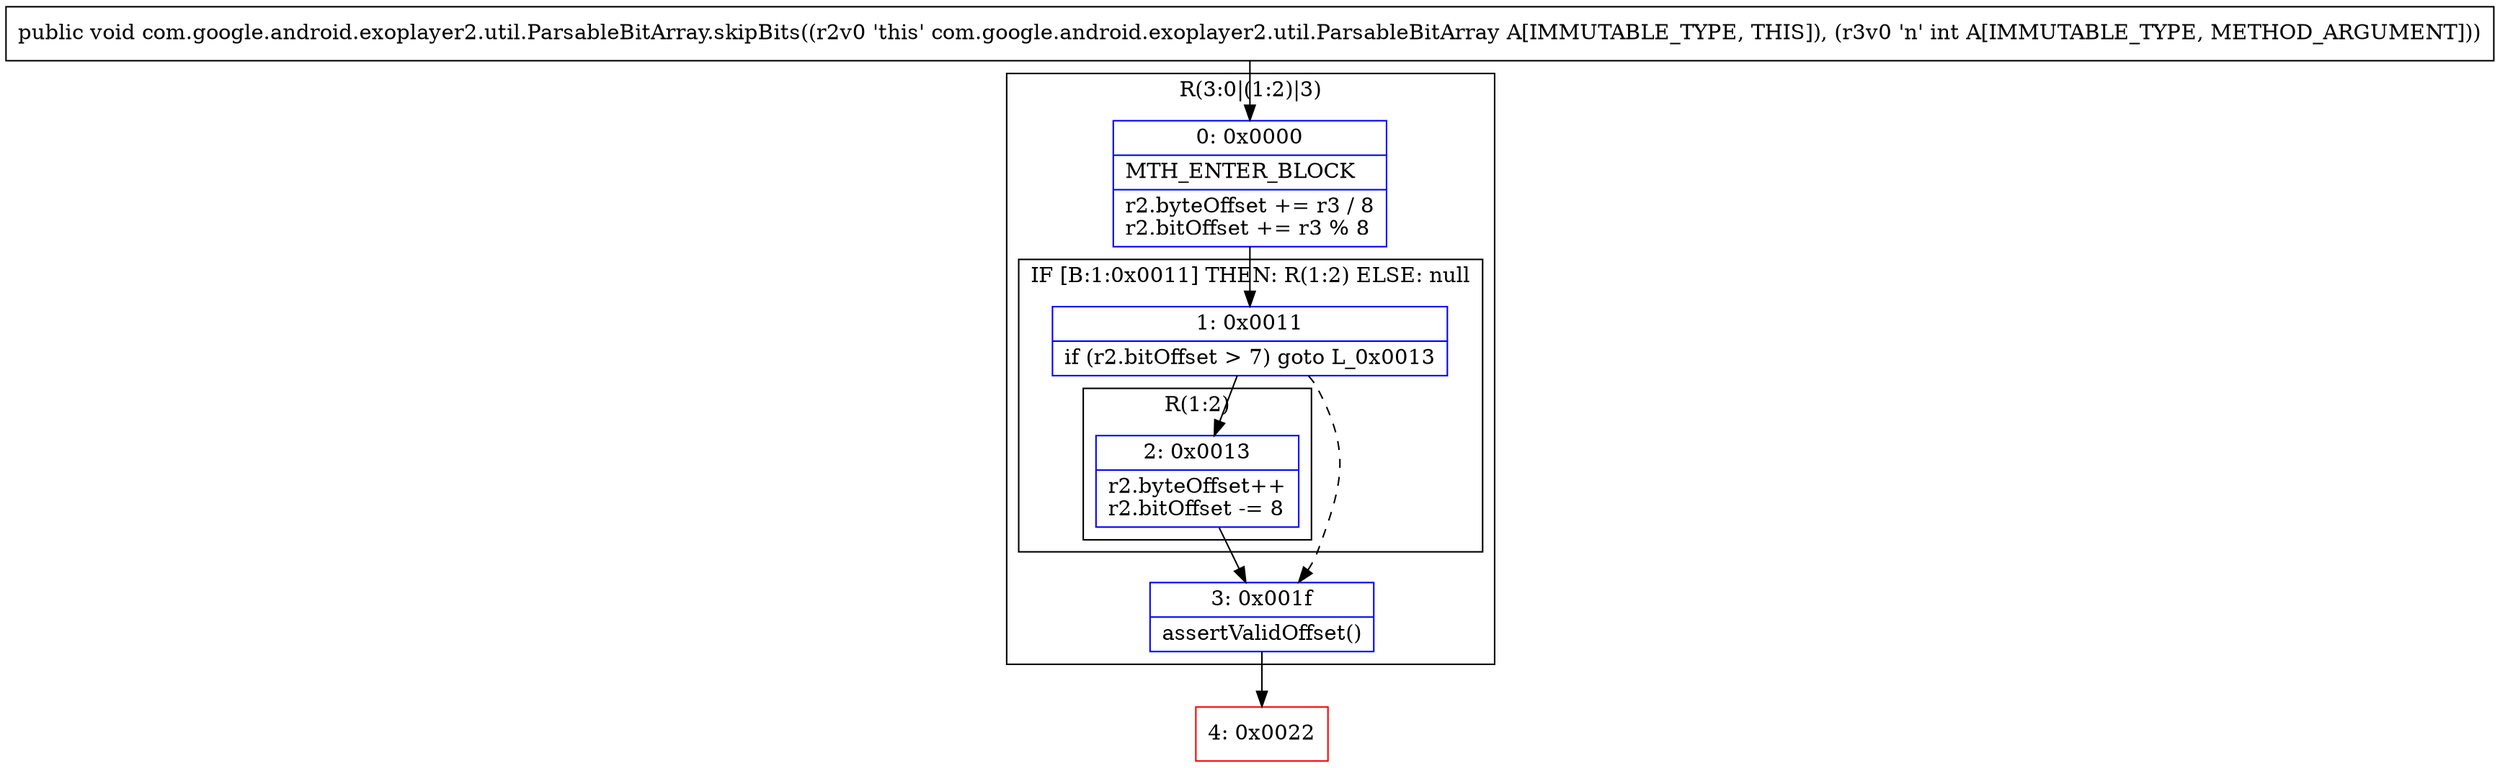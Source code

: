 digraph "CFG forcom.google.android.exoplayer2.util.ParsableBitArray.skipBits(I)V" {
subgraph cluster_Region_1935499322 {
label = "R(3:0|(1:2)|3)";
node [shape=record,color=blue];
Node_0 [shape=record,label="{0\:\ 0x0000|MTH_ENTER_BLOCK\l|r2.byteOffset += r3 \/ 8\lr2.bitOffset += r3 % 8\l}"];
subgraph cluster_IfRegion_1515190450 {
label = "IF [B:1:0x0011] THEN: R(1:2) ELSE: null";
node [shape=record,color=blue];
Node_1 [shape=record,label="{1\:\ 0x0011|if (r2.bitOffset \> 7) goto L_0x0013\l}"];
subgraph cluster_Region_1646017604 {
label = "R(1:2)";
node [shape=record,color=blue];
Node_2 [shape=record,label="{2\:\ 0x0013|r2.byteOffset++\lr2.bitOffset \-= 8\l}"];
}
}
Node_3 [shape=record,label="{3\:\ 0x001f|assertValidOffset()\l}"];
}
Node_4 [shape=record,color=red,label="{4\:\ 0x0022}"];
MethodNode[shape=record,label="{public void com.google.android.exoplayer2.util.ParsableBitArray.skipBits((r2v0 'this' com.google.android.exoplayer2.util.ParsableBitArray A[IMMUTABLE_TYPE, THIS]), (r3v0 'n' int A[IMMUTABLE_TYPE, METHOD_ARGUMENT])) }"];
MethodNode -> Node_0;
Node_0 -> Node_1;
Node_1 -> Node_2;
Node_1 -> Node_3[style=dashed];
Node_2 -> Node_3;
Node_3 -> Node_4;
}

